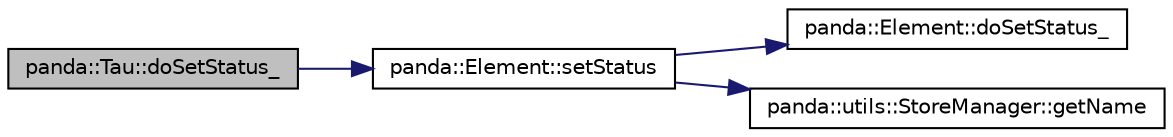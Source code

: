 digraph G
{
  edge [fontname="Helvetica",fontsize="10",labelfontname="Helvetica",labelfontsize="10"];
  node [fontname="Helvetica",fontsize="10",shape=record];
  rankdir=LR;
  Node1 [label="panda::Tau::doSetStatus_",height=0.2,width=0.4,color="black", fillcolor="grey75", style="filled" fontcolor="black"];
  Node1 -> Node2 [color="midnightblue",fontsize="10",style="solid"];
  Node2 [label="panda::Element::setStatus",height=0.2,width=0.4,color="black", fillcolor="white", style="filled",URL="$classpanda_1_1Element.html#a86dead86ad366a92531c3e7f1f157994",tooltip="Set status of branches to true (matching branch) or false (vetoed branch)."];
  Node2 -> Node3 [color="midnightblue",fontsize="10",style="solid"];
  Node3 [label="panda::Element::doSetStatus_",height=0.2,width=0.4,color="black", fillcolor="white", style="filled",URL="$classpanda_1_1Element.html#a1309a7039cde6233c19f3c488805015d"];
  Node2 -> Node4 [color="midnightblue",fontsize="10",style="solid"];
  Node4 [label="panda::utils::StoreManager::getName",height=0.2,width=0.4,color="black", fillcolor="white", style="filled",URL="$classpanda_1_1utils_1_1StoreManager.html#acada8d02da4ba8c252b1a0f4c78346aa"];
}
